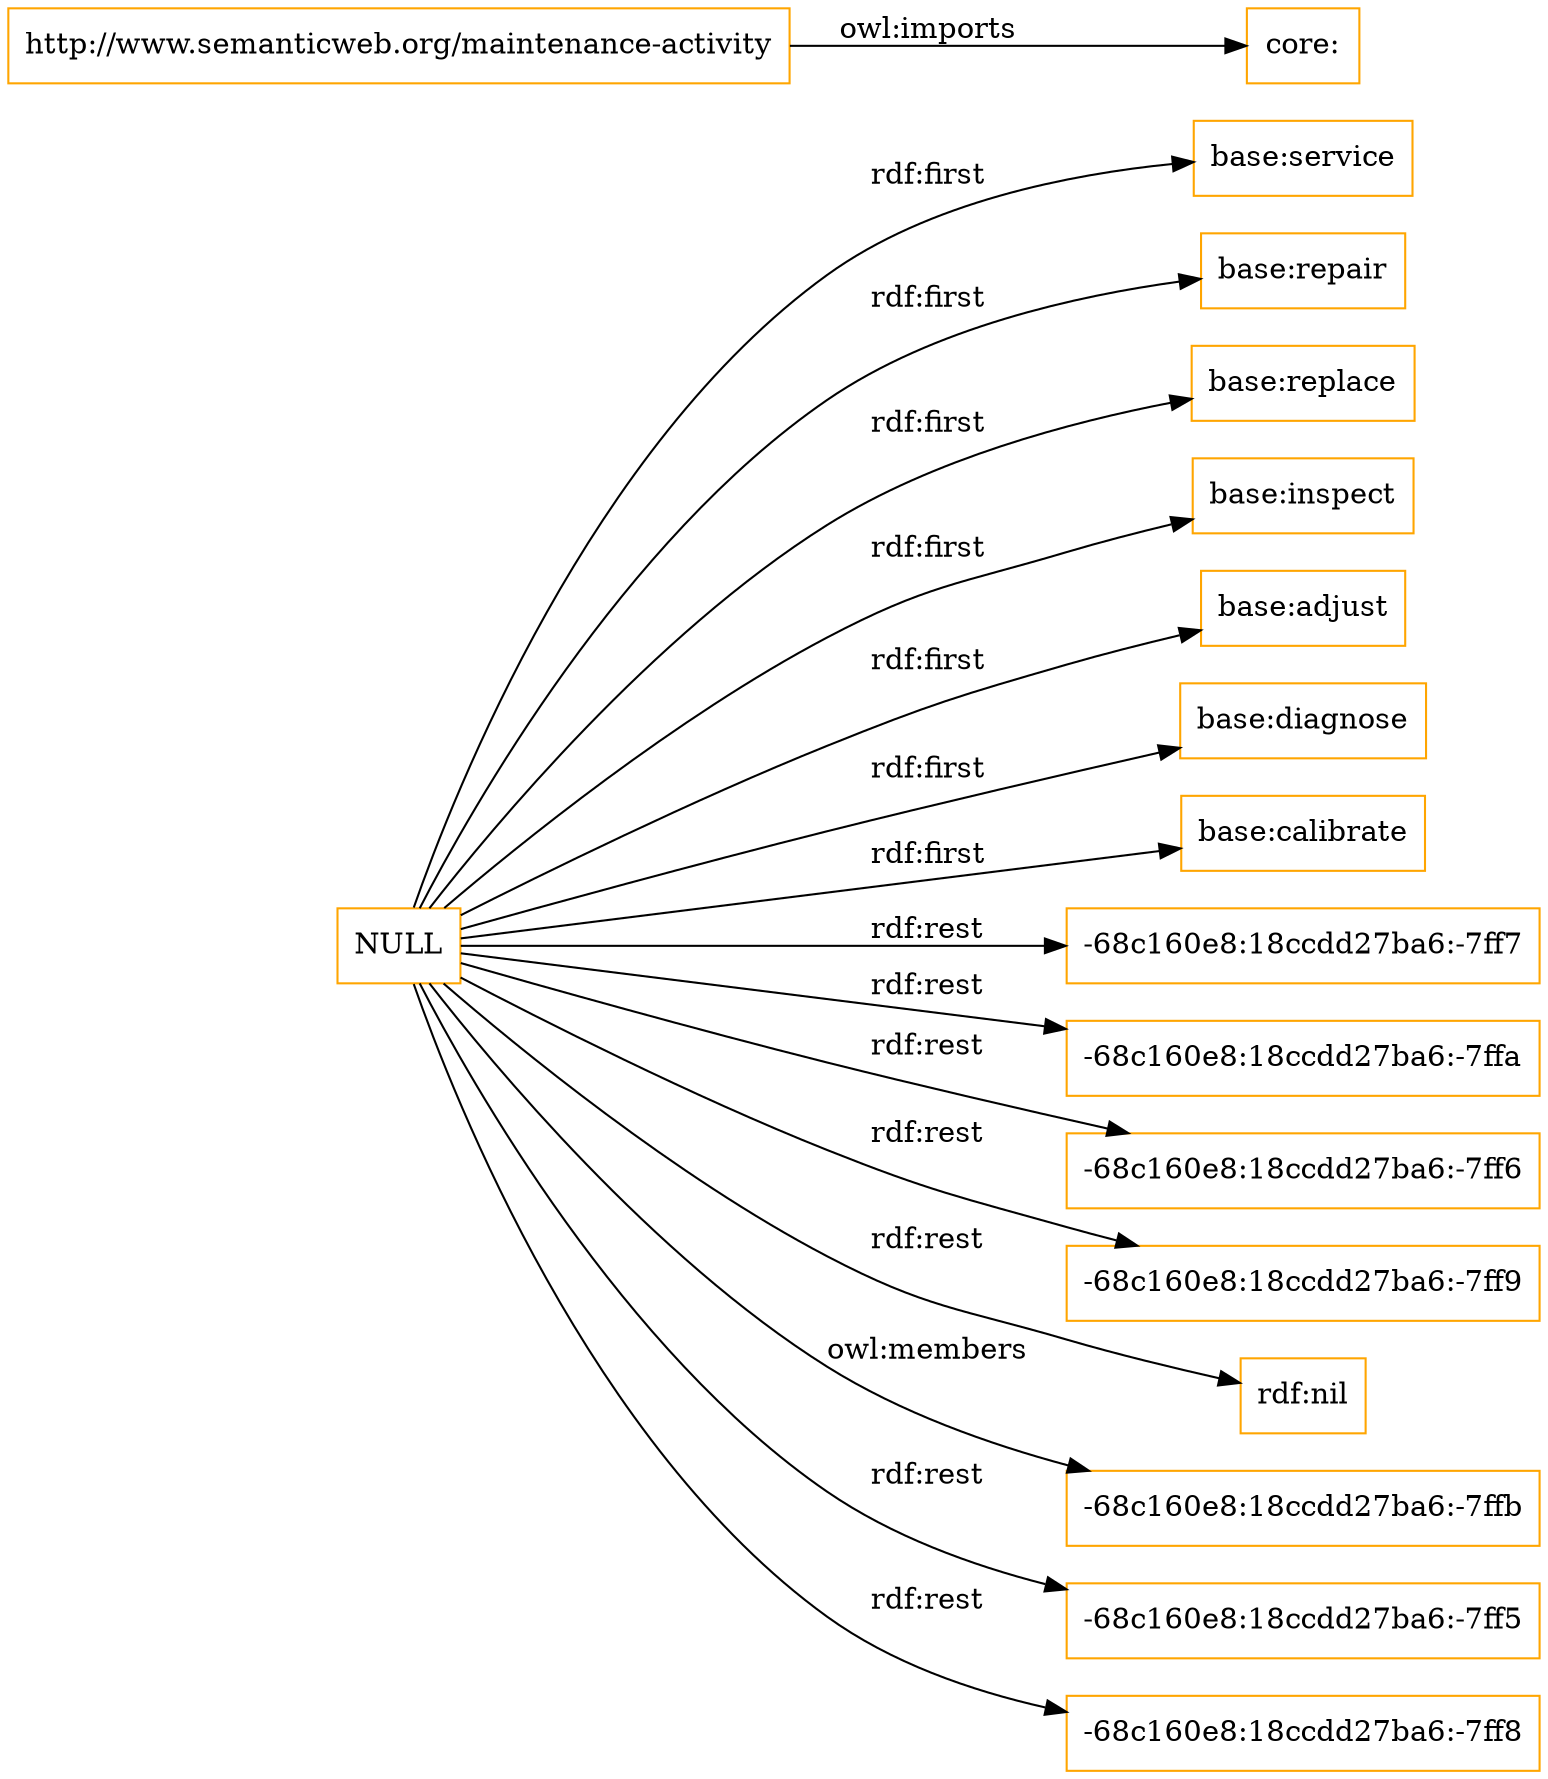 digraph ar2dtool_diagram { 
rankdir=LR;
size="1501"
node [shape = rectangle, color="orange"]; "base:service" "base:repair" "base:replace" "base:inspect" "base:adjust" "base:diagnose" "base:calibrate" ; /*classes style*/
	"http://www.semanticweb.org/maintenance-activity" -> "core:" [ label = "owl:imports" ];
	"NULL" -> "base:calibrate" [ label = "rdf:first" ];
	"NULL" -> "-68c160e8:18ccdd27ba6:-7ff7" [ label = "rdf:rest" ];
	"NULL" -> "base:replace" [ label = "rdf:first" ];
	"NULL" -> "-68c160e8:18ccdd27ba6:-7ffa" [ label = "rdf:rest" ];
	"NULL" -> "base:adjust" [ label = "rdf:first" ];
	"NULL" -> "-68c160e8:18ccdd27ba6:-7ff6" [ label = "rdf:rest" ];
	"NULL" -> "-68c160e8:18ccdd27ba6:-7ff9" [ label = "rdf:rest" ];
	"NULL" -> "rdf:nil" [ label = "rdf:rest" ];
	"NULL" -> "-68c160e8:18ccdd27ba6:-7ffb" [ label = "owl:members" ];
	"NULL" -> "-68c160e8:18ccdd27ba6:-7ff5" [ label = "rdf:rest" ];
	"NULL" -> "-68c160e8:18ccdd27ba6:-7ff8" [ label = "rdf:rest" ];
	"NULL" -> "base:service" [ label = "rdf:first" ];
	"NULL" -> "base:inspect" [ label = "rdf:first" ];
	"NULL" -> "base:repair" [ label = "rdf:first" ];
	"NULL" -> "base:diagnose" [ label = "rdf:first" ];

}
